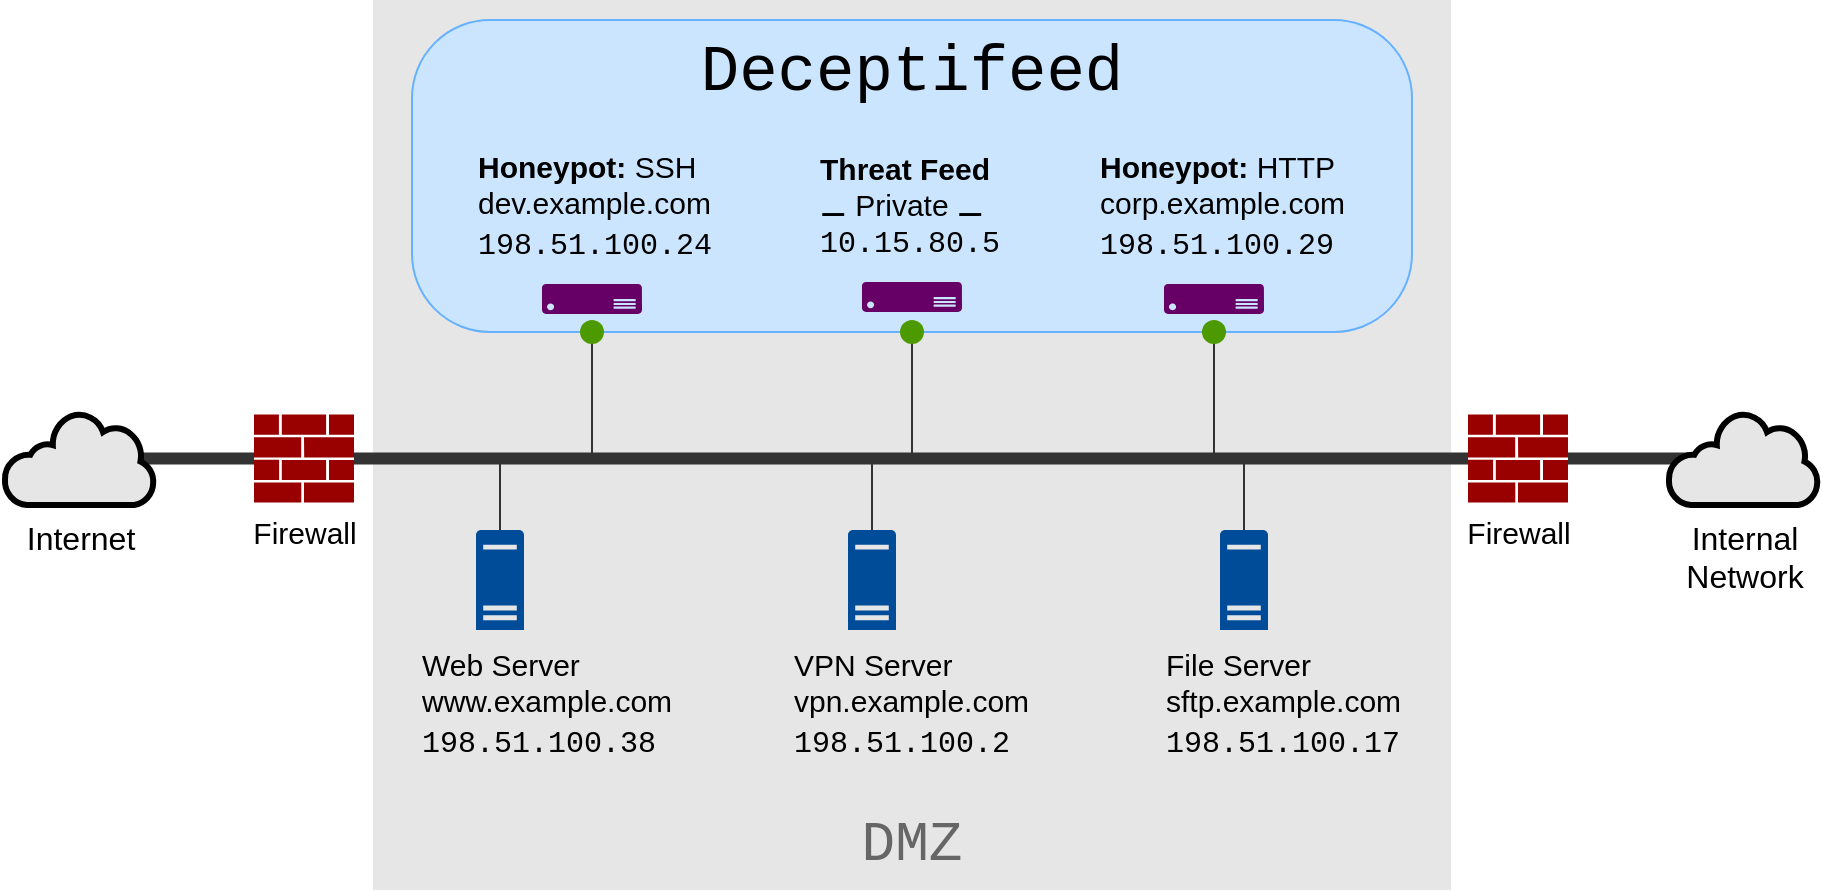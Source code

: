 <mxfile>
  <diagram name="Page-1" id="2Eu4RQjrI3PlWwBZhT0F">
    <mxGraphModel dx="1434" dy="733" grid="1" gridSize="2" guides="1" tooltips="1" connect="1" arrows="0" fold="1" page="1" pageScale="1" pageWidth="926" pageHeight="496" background="#ffffff" math="0" shadow="0">
      <root>
        <mxCell id="0" />
        <mxCell id="1" parent="0" />
        <mxCell id="em4zL2hBkfHOsg3rVNTH-55" value="" style="rounded=1;whiteSpace=wrap;labelBackgroundColor=none;fillStyle=auto;glass=0;shadow=0;fillColor=#E6E6E6;fontColor=#333333;strokeColor=none;perimeterSpacing=0;textShadow=0;html=1;horizontal=1;arcSize=0;" parent="1" vertex="1">
          <mxGeometry x="192.5" y="18" width="539" height="445" as="geometry" />
        </mxCell>
        <mxCell id="em4zL2hBkfHOsg3rVNTH-57" value="" style="rounded=1;whiteSpace=wrap;html=1;fillColor=#cce5ff;strokeColor=#66B2FF;arcSize=25;" parent="1" vertex="1">
          <mxGeometry x="212" y="28" width="500" height="156" as="geometry" />
        </mxCell>
        <mxCell id="em4zL2hBkfHOsg3rVNTH-3" value="Firewall" style="aspect=fixed;pointerEvents=1;shadow=0;dashed=0;html=1;strokeColor=none;labelPosition=center;verticalLabelPosition=bottom;verticalAlign=top;align=center;fillColor=#990000;shape=mxgraph.mscae.enterprise.firewall;fontSize=15;" parent="1" vertex="1">
          <mxGeometry x="740" y="225.25" width="50" height="44" as="geometry" />
        </mxCell>
        <mxCell id="N2PlaIGEcuWRkpGyRWMP-7" style="edgeStyle=orthogonalEdgeStyle;rounded=0;orthogonalLoop=1;jettySize=auto;html=1;exitX=0.5;exitY=0;exitDx=0;exitDy=0;exitPerimeter=0;endArrow=none;endFill=0;strokeColor=#333333;" parent="1" edge="1">
          <mxGeometry relative="1" as="geometry">
            <mxPoint x="256" y="248" as="targetPoint" />
            <mxPoint x="256" y="283" as="sourcePoint" />
          </mxGeometry>
        </mxCell>
        <mxCell id="em4zL2hBkfHOsg3rVNTH-4" value="&lt;div&gt;Web Server&lt;/div&gt;&lt;div&gt;www.example.com&lt;/div&gt;&lt;div style=&quot;line-height: 150%;&quot;&gt;&lt;font face=&quot;Courier New&quot;&gt;198.51.100.38&lt;/font&gt;&lt;br&gt;&lt;/div&gt;" style="aspect=fixed;pointerEvents=1;shadow=0;dashed=0;html=1;strokeColor=none;labelPosition=left;verticalLabelPosition=bottom;verticalAlign=top;align=left;fillColor=#004C99;shape=mxgraph.mscae.enterprise.server_generic;horizontal=1;labelBorderColor=none;fontSize=15;strokeWidth=1;perimeterSpacing=0;spacingLeft=-5;spacingBottom=0;spacingTop=2;" parent="1" vertex="1">
          <mxGeometry x="244" y="283" width="24" height="50" as="geometry" />
        </mxCell>
        <mxCell id="em4zL2hBkfHOsg3rVNTH-5" value="&lt;div&gt;VPN Server&lt;/div&gt;&lt;div&gt;vpn.example.com&lt;/div&gt;&lt;div style=&quot;line-height: 150%;&quot;&gt;&lt;font face=&quot;Courier New&quot;&gt;198.51.100.2&lt;/font&gt;&lt;br&gt;&lt;/div&gt;" style="aspect=fixed;pointerEvents=1;shadow=0;dashed=0;html=1;strokeColor=none;labelPosition=left;verticalLabelPosition=bottom;verticalAlign=top;align=left;fillColor=#004C99;shape=mxgraph.mscae.enterprise.server_generic;fontSize=15;spacingLeft=-5;spacingTop=2;" parent="1" vertex="1">
          <mxGeometry x="430" y="283" width="24" height="50" as="geometry" />
        </mxCell>
        <mxCell id="em4zL2hBkfHOsg3rVNTH-67" value="Firewall" style="aspect=fixed;pointerEvents=1;shadow=0;dashed=0;html=1;strokeColor=none;labelPosition=center;verticalLabelPosition=bottom;verticalAlign=top;align=center;fillColor=#990000;shape=mxgraph.mscae.enterprise.firewall;fontSize=15;" parent="1" vertex="1">
          <mxGeometry x="133" y="225.25" width="50" height="44" as="geometry" />
        </mxCell>
        <mxCell id="em4zL2hBkfHOsg3rVNTH-110" style="rounded=0;orthogonalLoop=1;jettySize=auto;html=1;endArrow=none;endFill=0;strokeColor=#333333;" parent="1" source="N2PlaIGEcuWRkpGyRWMP-1" edge="1">
          <mxGeometry relative="1" as="geometry">
            <mxPoint x="302" y="246" as="targetPoint" />
            <mxPoint x="301" y="205" as="sourcePoint" />
          </mxGeometry>
        </mxCell>
        <mxCell id="em4zL2hBkfHOsg3rVNTH-96" value="DMZ" style="text;strokeColor=none;align=center;fillColor=none;html=1;verticalAlign=middle;whiteSpace=wrap;rounded=0;fontSize=28;fontColor=#666666;fontStyle=0;fontFamily=Courier New;" parent="1" vertex="1">
          <mxGeometry x="432" y="425" width="60" height="30" as="geometry" />
        </mxCell>
        <mxCell id="em4zL2hBkfHOsg3rVNTH-105" value="&lt;div&gt;File Server&lt;/div&gt;&lt;div&gt;sftp.example.com&lt;/div&gt;&lt;div style=&quot;line-height: 150%;&quot;&gt;&lt;font face=&quot;Courier New&quot;&gt;198.51.100.17&lt;/font&gt;&lt;br&gt;&lt;/div&gt;" style="aspect=fixed;pointerEvents=1;shadow=0;dashed=0;html=1;strokeColor=none;labelPosition=left;verticalLabelPosition=bottom;verticalAlign=top;align=left;fillColor=#004C99;shape=mxgraph.mscae.enterprise.server_generic;fontSize=15;spacingLeft=-5;spacingTop=2;" parent="1" vertex="1">
          <mxGeometry x="616" y="283" width="24" height="50" as="geometry" />
        </mxCell>
        <mxCell id="em4zL2hBkfHOsg3rVNTH-123" style="edgeStyle=orthogonalEdgeStyle;rounded=0;orthogonalLoop=1;jettySize=auto;html=1;exitX=0;exitY=0.5;exitDx=0;exitDy=0;exitPerimeter=0;entryX=0.733;entryY=0.501;entryDx=0;entryDy=0;entryPerimeter=0;strokeWidth=6;strokeColor=#333333;endArrow=none;endFill=0;" parent="1" source="em4zL2hBkfHOsg3rVNTH-67" target="em4zL2hBkfHOsg3rVNTH-68" edge="1">
          <mxGeometry relative="1" as="geometry" />
        </mxCell>
        <mxCell id="em4zL2hBkfHOsg3rVNTH-68" value="&lt;div&gt;Internet&lt;/div&gt;" style="aspect=fixed;pointerEvents=1;shadow=0;dashed=0;html=1;strokeColor=default;labelPosition=center;verticalLabelPosition=bottom;verticalAlign=top;align=center;fillColor=#E6E6E6;shape=mxgraph.mscae.enterprise.internet;fontSize=16;fontFamily=Helvetica;strokeWidth=3;" parent="1" vertex="1">
          <mxGeometry x="8" y="224" width="75" height="46.5" as="geometry" />
        </mxCell>
        <mxCell id="em4zL2hBkfHOsg3rVNTH-124" style="edgeStyle=orthogonalEdgeStyle;rounded=0;orthogonalLoop=1;jettySize=auto;html=1;exitX=1;exitY=0.5;exitDx=0;exitDy=0;exitPerimeter=0;entryX=0.507;entryY=0.501;entryDx=0;entryDy=0;entryPerimeter=0;strokeWidth=6;strokeColor=#333333;endArrow=none;endFill=0;" parent="1" source="em4zL2hBkfHOsg3rVNTH-3" target="em4zL2hBkfHOsg3rVNTH-8" edge="1">
          <mxGeometry relative="1" as="geometry" />
        </mxCell>
        <mxCell id="em4zL2hBkfHOsg3rVNTH-8" value="&lt;div&gt;Internal&lt;/div&gt;&lt;div&gt;Network&lt;br&gt;&lt;/div&gt;" style="pointerEvents=1;shadow=0;dashed=0;html=1;strokeColor=default;labelPosition=center;verticalLabelPosition=bottom;verticalAlign=top;align=center;fillColor=#E6E6E6;shape=mxgraph.mscae.enterprise.internet;fontSize=16;aspect=fixed;strokeWidth=3;perimeterSpacing=0;" parent="1" vertex="1">
          <mxGeometry x="840" y="224" width="75" height="46.5" as="geometry" />
        </mxCell>
        <mxCell id="N2PlaIGEcuWRkpGyRWMP-1" value="" style="shape=waypoint;sketch=0;fillStyle=solid;size=6;pointerEvents=1;points=[];fillColor=none;resizable=0;rotatable=0;perimeter=centerPerimeter;snapToPoint=1;strokeWidth=4;strokeColor=#4D9900;fontColor=#ffffff;" parent="1" vertex="1">
          <mxGeometry x="292" y="174" width="20" height="20" as="geometry" />
        </mxCell>
        <mxCell id="N2PlaIGEcuWRkpGyRWMP-2" style="rounded=0;orthogonalLoop=1;jettySize=auto;html=1;endArrow=none;endFill=0;strokeColor=#333333;" parent="1" source="N2PlaIGEcuWRkpGyRWMP-3" edge="1">
          <mxGeometry relative="1" as="geometry">
            <mxPoint x="462" y="246" as="targetPoint" />
            <mxPoint x="461" y="205" as="sourcePoint" />
          </mxGeometry>
        </mxCell>
        <mxCell id="N2PlaIGEcuWRkpGyRWMP-3" value="" style="shape=waypoint;sketch=0;fillStyle=solid;size=6;pointerEvents=1;points=[];fillColor=none;resizable=0;rotatable=0;perimeter=centerPerimeter;snapToPoint=1;strokeWidth=4;strokeColor=#4D9900;fontColor=#ffffff;" parent="1" vertex="1">
          <mxGeometry x="452" y="174" width="20" height="20" as="geometry" />
        </mxCell>
        <mxCell id="N2PlaIGEcuWRkpGyRWMP-4" style="rounded=0;orthogonalLoop=1;jettySize=auto;html=1;endArrow=none;endFill=0;strokeColor=#333333;" parent="1" source="N2PlaIGEcuWRkpGyRWMP-5" edge="1">
          <mxGeometry relative="1" as="geometry">
            <mxPoint x="613" y="246" as="targetPoint" />
            <mxPoint x="612" y="205" as="sourcePoint" />
          </mxGeometry>
        </mxCell>
        <mxCell id="N2PlaIGEcuWRkpGyRWMP-5" value="" style="shape=waypoint;sketch=0;fillStyle=solid;size=6;pointerEvents=1;points=[];fillColor=none;resizable=0;rotatable=0;perimeter=centerPerimeter;snapToPoint=1;strokeWidth=4;strokeColor=#4D9900;fontColor=#ffffff;" parent="1" vertex="1">
          <mxGeometry x="603" y="174" width="20" height="20" as="geometry" />
        </mxCell>
        <mxCell id="N2PlaIGEcuWRkpGyRWMP-8" style="edgeStyle=orthogonalEdgeStyle;rounded=0;orthogonalLoop=1;jettySize=auto;html=1;exitX=0.5;exitY=0;exitDx=0;exitDy=0;exitPerimeter=0;endArrow=none;endFill=0;strokeColor=#333333;" parent="1" edge="1">
          <mxGeometry relative="1" as="geometry">
            <mxPoint x="442" y="248" as="targetPoint" />
            <mxPoint x="442" y="283" as="sourcePoint" />
          </mxGeometry>
        </mxCell>
        <mxCell id="N2PlaIGEcuWRkpGyRWMP-9" style="edgeStyle=orthogonalEdgeStyle;rounded=0;orthogonalLoop=1;jettySize=auto;html=1;exitX=0.5;exitY=0;exitDx=0;exitDy=0;exitPerimeter=0;endArrow=none;endFill=0;strokeColor=#333333;" parent="1" edge="1">
          <mxGeometry relative="1" as="geometry">
            <mxPoint x="628" y="248" as="targetPoint" />
            <mxPoint x="628" y="283" as="sourcePoint" />
          </mxGeometry>
        </mxCell>
        <mxCell id="N2PlaIGEcuWRkpGyRWMP-10" value="&lt;div&gt;&lt;b&gt;Honeypot:&lt;/b&gt; SSH&lt;/div&gt;&lt;div&gt;dev.example.com&lt;/div&gt;&lt;div style=&quot;line-height: 150%;&quot;&gt;&lt;font face=&quot;Courier New&quot;&gt;198.51.100.24&lt;/font&gt;&lt;br&gt;&lt;/div&gt;" style="sketch=0;aspect=fixed;pointerEvents=1;shadow=0;dashed=0;html=1;strokeColor=none;labelPosition=center;verticalLabelPosition=top;verticalAlign=bottom;align=left;fillColor=#660066;shape=mxgraph.azure.server;fontSize=15;spacingLeft=-34;spacingTop=0;spacingBottom=5;" parent="1" vertex="1">
          <mxGeometry x="277" y="160" width="50" height="15" as="geometry" />
        </mxCell>
        <mxCell id="N2PlaIGEcuWRkpGyRWMP-11" value="&lt;div&gt;&lt;b&gt;Honeypot:&lt;/b&gt; HTTP&lt;/div&gt;&lt;div&gt;corp.example.com&lt;/div&gt;&lt;div style=&quot;line-height: 150%;&quot;&gt;&lt;font face=&quot;Courier New&quot;&gt;198.51.100.29&lt;/font&gt;&lt;br&gt;&lt;/div&gt;" style="sketch=0;aspect=fixed;pointerEvents=1;shadow=0;dashed=0;html=1;strokeColor=none;labelPosition=center;verticalLabelPosition=top;verticalAlign=bottom;align=left;fillColor=#660066;shape=mxgraph.azure.server;fontSize=15;spacingLeft=-34;spacingBottom=5;" parent="1" vertex="1">
          <mxGeometry x="588" y="160" width="50" height="15" as="geometry" />
        </mxCell>
        <mxCell id="N2PlaIGEcuWRkpGyRWMP-23" value="Deceptifeed" style="text;strokeColor=none;align=center;fillColor=none;html=1;verticalAlign=middle;whiteSpace=wrap;rounded=0;fontSize=32;fontFamily=Courier New;" parent="1" vertex="1">
          <mxGeometry x="416" y="40" width="92" height="30" as="geometry" />
        </mxCell>
        <mxCell id="401rQ6wGZaJtGoq-S183-1" value="&lt;div&gt;&lt;b&gt;Threat Feed&lt;/b&gt;&lt;/div&gt;&lt;div&gt;⚊ Private ⚊&lt;br&gt;&lt;font style=&quot;line-height: 150%;&quot; face=&quot;Courier New&quot;&gt;10.15.80.5&lt;/font&gt;&lt;br&gt;&lt;/div&gt;" style="sketch=0;aspect=fixed;pointerEvents=1;shadow=0;dashed=0;html=1;strokeColor=none;labelPosition=center;verticalLabelPosition=top;verticalAlign=bottom;align=left;fillColor=#660066;shape=mxgraph.azure.server;fontSize=15;spacingLeft=-23;spacingTop=0;spacingBottom=5;" parent="1" vertex="1">
          <mxGeometry x="437" y="159" width="50" height="15" as="geometry" />
        </mxCell>
        <mxCell id="em4zL2hBkfHOsg3rVNTH-108" style="edgeStyle=orthogonalEdgeStyle;rounded=0;orthogonalLoop=1;jettySize=auto;html=1;exitX=1;exitY=0.5;exitDx=0;exitDy=0;exitPerimeter=0;entryX=0;entryY=0.5;entryDx=0;entryDy=0;entryPerimeter=0;endArrow=none;endFill=0;strokeColor=#333333;strokeWidth=6;" parent="1" source="em4zL2hBkfHOsg3rVNTH-67" target="em4zL2hBkfHOsg3rVNTH-3" edge="1">
          <mxGeometry relative="1" as="geometry" />
        </mxCell>
      </root>
    </mxGraphModel>
  </diagram>
</mxfile>
